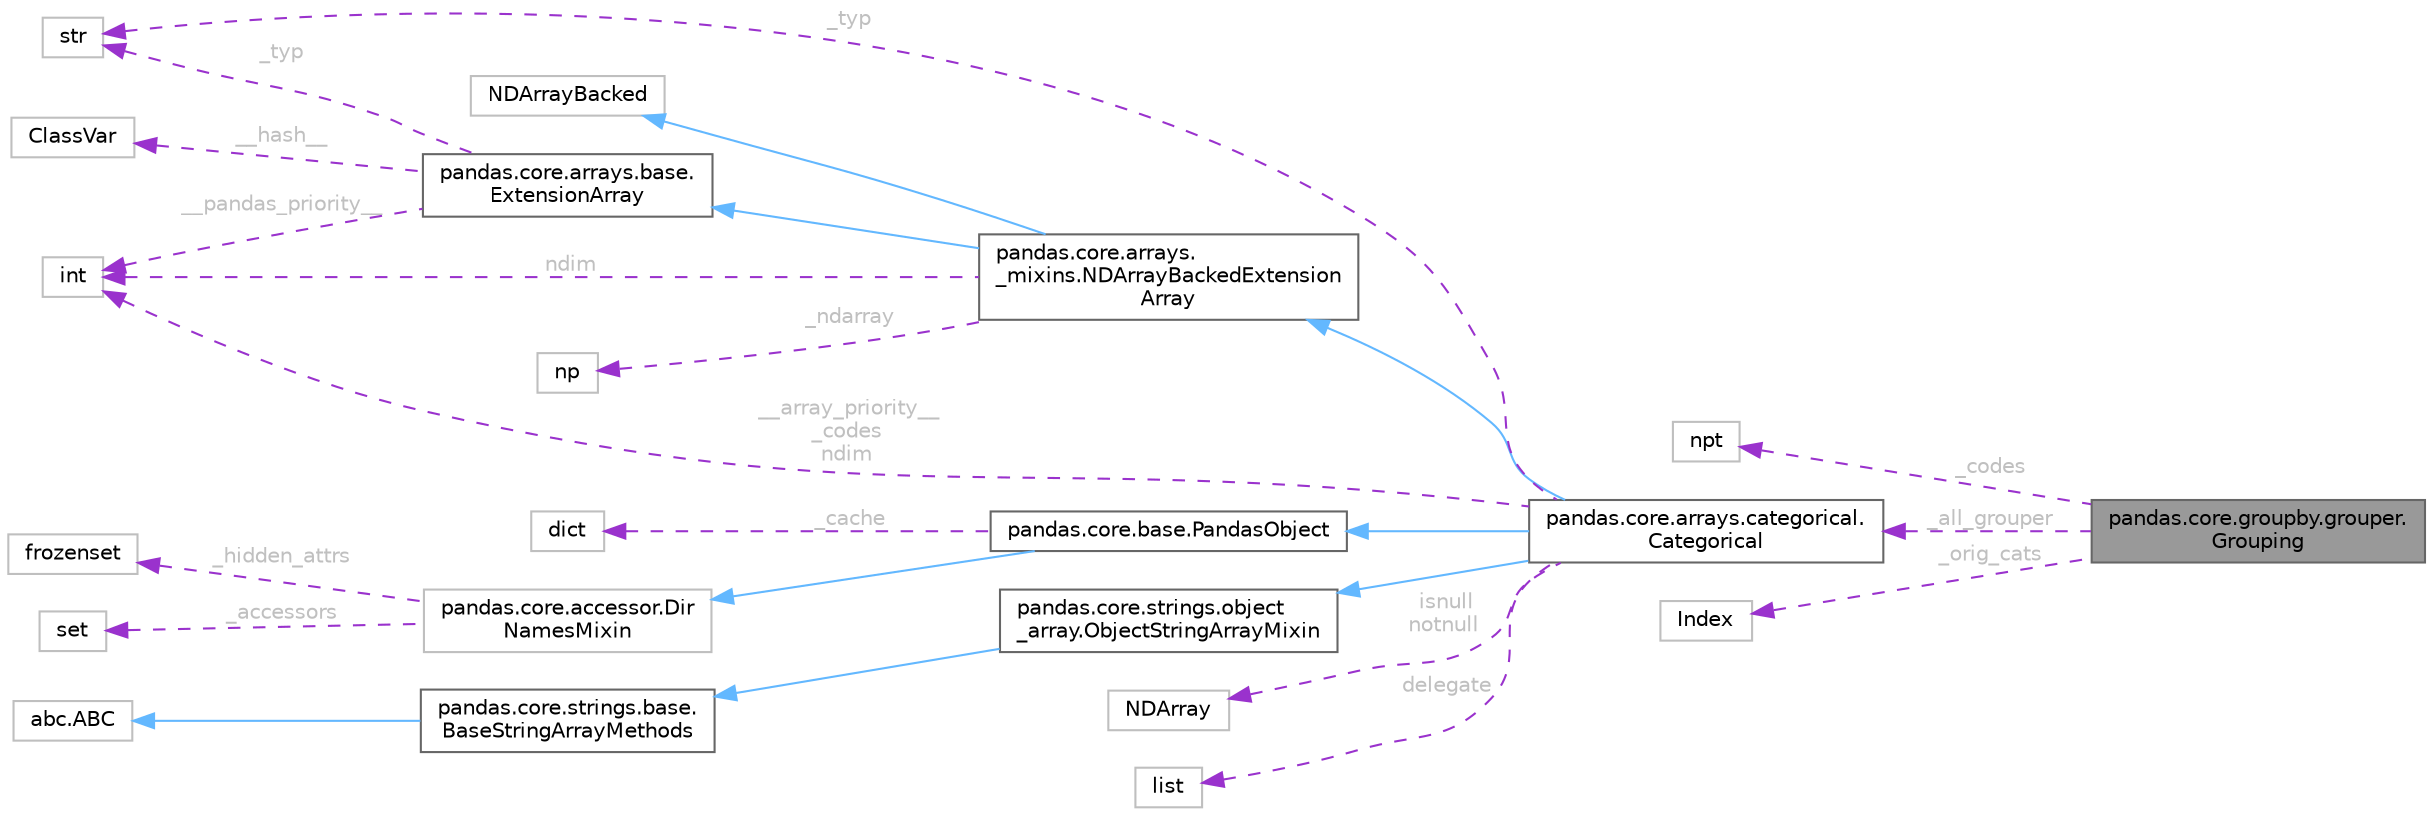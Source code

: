 digraph "pandas.core.groupby.grouper.Grouping"
{
 // LATEX_PDF_SIZE
  bgcolor="transparent";
  edge [fontname=Helvetica,fontsize=10,labelfontname=Helvetica,labelfontsize=10];
  node [fontname=Helvetica,fontsize=10,shape=box,height=0.2,width=0.4];
  rankdir="LR";
  Node1 [id="Node000001",label="pandas.core.groupby.grouper.\lGrouping",height=0.2,width=0.4,color="gray40", fillcolor="grey60", style="filled", fontcolor="black",tooltip=" "];
  Node2 -> Node1 [id="edge24_Node000001_Node000002",dir="back",color="darkorchid3",style="dashed",tooltip=" ",label=" _codes",fontcolor="grey" ];
  Node2 [id="Node000002",label="npt",height=0.2,width=0.4,color="grey75", fillcolor="white", style="filled",tooltip=" "];
  Node3 -> Node1 [id="edge25_Node000001_Node000003",dir="back",color="darkorchid3",style="dashed",tooltip=" ",label=" _all_grouper",fontcolor="grey" ];
  Node3 [id="Node000003",label="pandas.core.arrays.categorical.\lCategorical",height=0.2,width=0.4,color="gray40", fillcolor="white", style="filled",URL="$d7/dd3/classpandas_1_1core_1_1arrays_1_1categorical_1_1Categorical.html",tooltip=" "];
  Node4 -> Node3 [id="edge26_Node000003_Node000004",dir="back",color="steelblue1",style="solid",tooltip=" "];
  Node4 [id="Node000004",label="pandas.core.arrays.\l_mixins.NDArrayBackedExtension\lArray",height=0.2,width=0.4,color="gray40", fillcolor="white", style="filled",URL="$d7/d8d/classpandas_1_1core_1_1arrays_1_1__mixins_1_1NDArrayBackedExtensionArray.html",tooltip=" "];
  Node5 -> Node4 [id="edge27_Node000004_Node000005",dir="back",color="steelblue1",style="solid",tooltip=" "];
  Node5 [id="Node000005",label="NDArrayBacked",height=0.2,width=0.4,color="grey75", fillcolor="white", style="filled",URL="$df/d9c/classNDArrayBacked.html",tooltip=" "];
  Node6 -> Node4 [id="edge28_Node000004_Node000006",dir="back",color="steelblue1",style="solid",tooltip=" "];
  Node6 [id="Node000006",label="pandas.core.arrays.base.\lExtensionArray",height=0.2,width=0.4,color="gray40", fillcolor="white", style="filled",URL="$d4/dd3/classpandas_1_1core_1_1arrays_1_1base_1_1ExtensionArray.html",tooltip=" "];
  Node7 -> Node6 [id="edge29_Node000006_Node000007",dir="back",color="darkorchid3",style="dashed",tooltip=" ",label=" _typ",fontcolor="grey" ];
  Node7 [id="Node000007",label="str",height=0.2,width=0.4,color="grey75", fillcolor="white", style="filled",tooltip=" "];
  Node8 -> Node6 [id="edge30_Node000006_Node000008",dir="back",color="darkorchid3",style="dashed",tooltip=" ",label=" __pandas_priority__",fontcolor="grey" ];
  Node8 [id="Node000008",label="int",height=0.2,width=0.4,color="grey75", fillcolor="white", style="filled",tooltip=" "];
  Node9 -> Node6 [id="edge31_Node000006_Node000009",dir="back",color="darkorchid3",style="dashed",tooltip=" ",label=" __hash__",fontcolor="grey" ];
  Node9 [id="Node000009",label="ClassVar",height=0.2,width=0.4,color="grey75", fillcolor="white", style="filled",tooltip=" "];
  Node10 -> Node4 [id="edge32_Node000004_Node000010",dir="back",color="darkorchid3",style="dashed",tooltip=" ",label=" _ndarray",fontcolor="grey" ];
  Node10 [id="Node000010",label="np",height=0.2,width=0.4,color="grey75", fillcolor="white", style="filled",tooltip=" "];
  Node8 -> Node4 [id="edge33_Node000004_Node000008",dir="back",color="darkorchid3",style="dashed",tooltip=" ",label=" ndim",fontcolor="grey" ];
  Node11 -> Node3 [id="edge34_Node000003_Node000011",dir="back",color="steelblue1",style="solid",tooltip=" "];
  Node11 [id="Node000011",label="pandas.core.base.PandasObject",height=0.2,width=0.4,color="gray40", fillcolor="white", style="filled",URL="$d9/d19/classpandas_1_1core_1_1base_1_1PandasObject.html",tooltip=" "];
  Node12 -> Node11 [id="edge35_Node000011_Node000012",dir="back",color="steelblue1",style="solid",tooltip=" "];
  Node12 [id="Node000012",label="pandas.core.accessor.Dir\lNamesMixin",height=0.2,width=0.4,color="grey75", fillcolor="white", style="filled",URL="$df/dd9/classpandas_1_1core_1_1accessor_1_1DirNamesMixin.html",tooltip=" "];
  Node13 -> Node12 [id="edge36_Node000012_Node000013",dir="back",color="darkorchid3",style="dashed",tooltip=" ",label=" _accessors",fontcolor="grey" ];
  Node13 [id="Node000013",label="set",height=0.2,width=0.4,color="grey75", fillcolor="white", style="filled",tooltip=" "];
  Node14 -> Node12 [id="edge37_Node000012_Node000014",dir="back",color="darkorchid3",style="dashed",tooltip=" ",label=" _hidden_attrs",fontcolor="grey" ];
  Node14 [id="Node000014",label="frozenset",height=0.2,width=0.4,color="grey75", fillcolor="white", style="filled",tooltip=" "];
  Node15 -> Node11 [id="edge38_Node000011_Node000015",dir="back",color="darkorchid3",style="dashed",tooltip=" ",label=" _cache",fontcolor="grey" ];
  Node15 [id="Node000015",label="dict",height=0.2,width=0.4,color="grey75", fillcolor="white", style="filled",tooltip=" "];
  Node16 -> Node3 [id="edge39_Node000003_Node000016",dir="back",color="steelblue1",style="solid",tooltip=" "];
  Node16 [id="Node000016",label="pandas.core.strings.object\l_array.ObjectStringArrayMixin",height=0.2,width=0.4,color="gray40", fillcolor="white", style="filled",URL="$d6/d63/classpandas_1_1core_1_1strings_1_1object__array_1_1ObjectStringArrayMixin.html",tooltip=" "];
  Node17 -> Node16 [id="edge40_Node000016_Node000017",dir="back",color="steelblue1",style="solid",tooltip=" "];
  Node17 [id="Node000017",label="pandas.core.strings.base.\lBaseStringArrayMethods",height=0.2,width=0.4,color="gray40", fillcolor="white", style="filled",URL="$db/d70/classpandas_1_1core_1_1strings_1_1base_1_1BaseStringArrayMethods.html",tooltip=" "];
  Node18 -> Node17 [id="edge41_Node000017_Node000018",dir="back",color="steelblue1",style="solid",tooltip=" "];
  Node18 [id="Node000018",label="abc.ABC",height=0.2,width=0.4,color="grey75", fillcolor="white", style="filled",tooltip=" "];
  Node8 -> Node3 [id="edge42_Node000003_Node000008",dir="back",color="darkorchid3",style="dashed",tooltip=" ",label=" __array_priority__\n_codes\nndim",fontcolor="grey" ];
  Node7 -> Node3 [id="edge43_Node000003_Node000007",dir="back",color="darkorchid3",style="dashed",tooltip=" ",label=" _typ",fontcolor="grey" ];
  Node19 -> Node3 [id="edge44_Node000003_Node000019",dir="back",color="darkorchid3",style="dashed",tooltip=" ",label=" isnull\nnotnull",fontcolor="grey" ];
  Node19 [id="Node000019",label="NDArray",height=0.2,width=0.4,color="grey75", fillcolor="white", style="filled",tooltip=" "];
  Node20 -> Node3 [id="edge45_Node000003_Node000020",dir="back",color="darkorchid3",style="dashed",tooltip=" ",label=" delegate",fontcolor="grey" ];
  Node20 [id="Node000020",label="list",height=0.2,width=0.4,color="grey75", fillcolor="white", style="filled",tooltip=" "];
  Node21 -> Node1 [id="edge46_Node000001_Node000021",dir="back",color="darkorchid3",style="dashed",tooltip=" ",label=" _orig_cats",fontcolor="grey" ];
  Node21 [id="Node000021",label="Index",height=0.2,width=0.4,color="grey75", fillcolor="white", style="filled",tooltip=" "];
}
